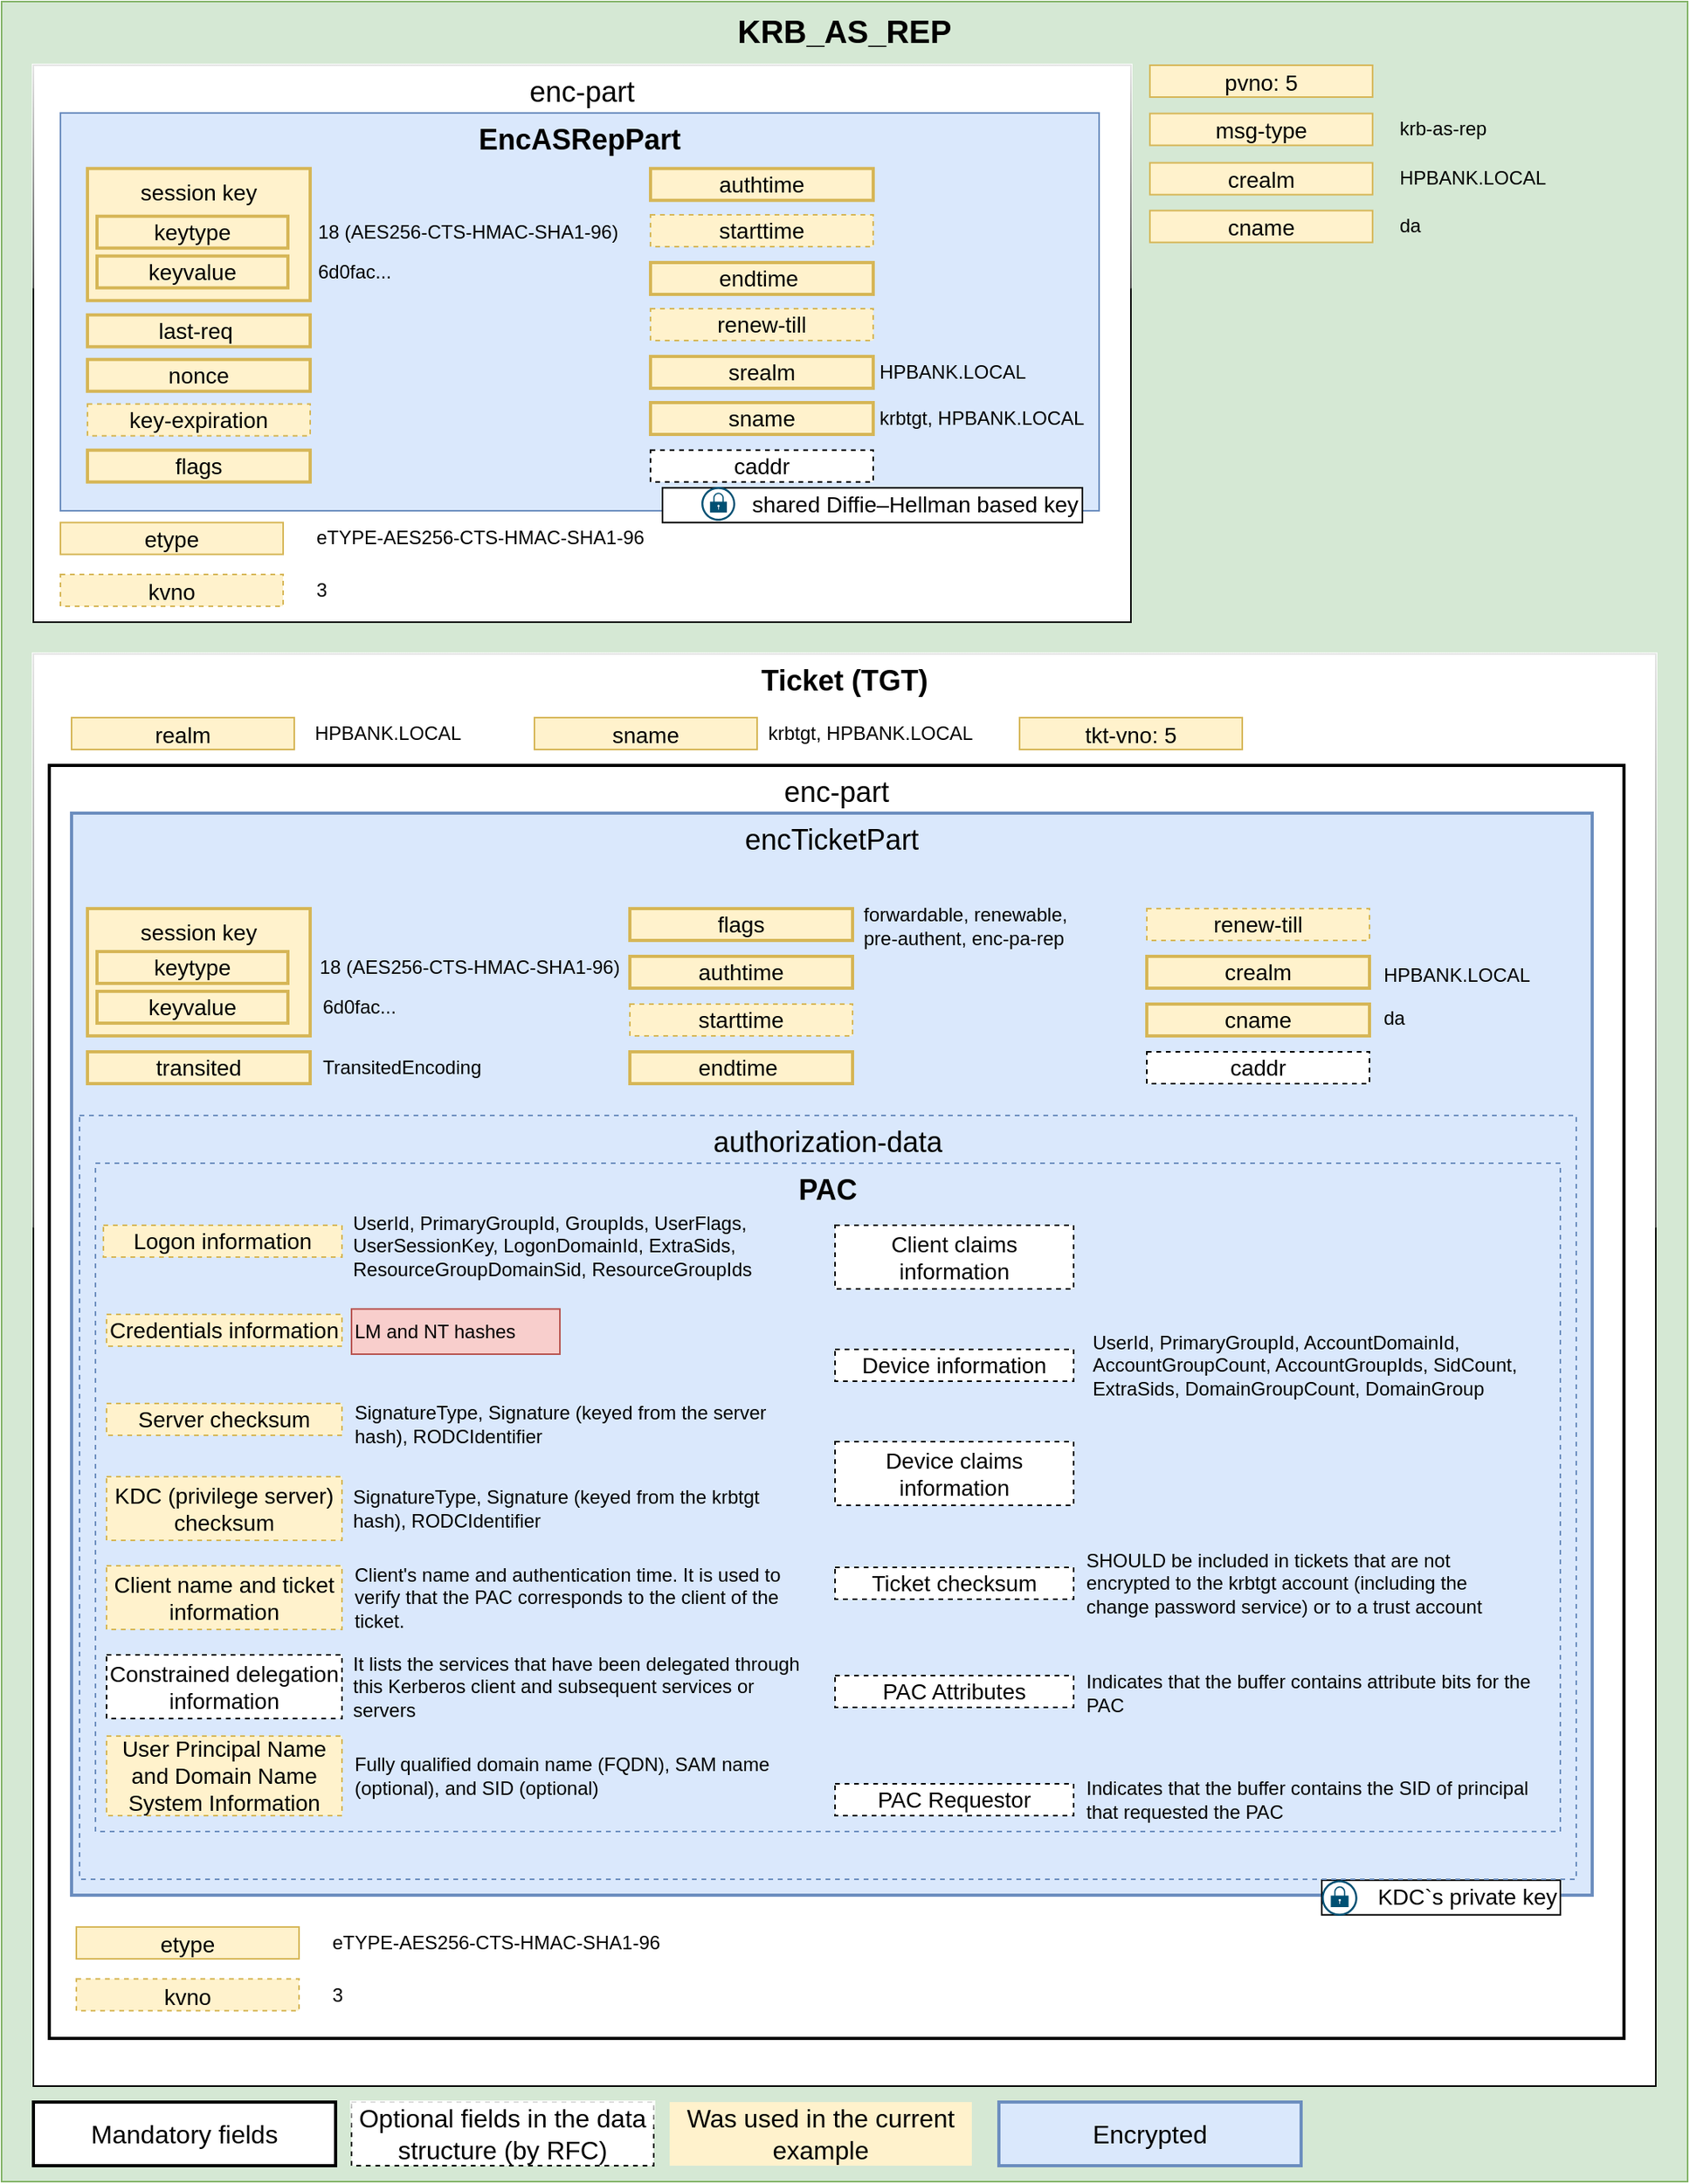 <mxfile version="20.8.16" type="device"><diagram id="N02soGrRtOyZanOMdubN" name="Страница 1"><mxGraphModel dx="589" dy="818" grid="1" gridSize="10" guides="1" tooltips="1" connect="1" arrows="1" fold="1" page="1" pageScale="1" pageWidth="827" pageHeight="1169" math="0" shadow="0"><root><mxCell id="0"/><mxCell id="1" parent="0"/><mxCell id="UJhH1GYRB9HhaGVN5orc-39" value="df" style="rounded=0;whiteSpace=wrap;html=1;glass=1;labelBackgroundColor=none;strokeColor=default;strokeWidth=1;fontSize=18;fontColor=default;fillColor=default;" parent="1" vertex="1"><mxGeometry x="840" y="550" width="600" height="60" as="geometry"/></mxCell><mxCell id="UJhH1GYRB9HhaGVN5orc-40" value="&lt;b&gt;&lt;font style=&quot;font-size: 20px;&quot;&gt;KRB_AS_REP&lt;/font&gt;&lt;/b&gt;" style="rounded=0;whiteSpace=wrap;html=1;shadow=0;fontSize=14;fillColor=#d5e8d4;strokeColor=#82b366;verticalAlign=top;movable=1;resizable=1;rotatable=1;deletable=1;editable=1;connectable=1;" parent="1" vertex="1"><mxGeometry x="840" y="40" width="1060" height="1370" as="geometry"/></mxCell><mxCell id="UJhH1GYRB9HhaGVN5orc-41" value="&lt;b style=&quot;font-size: 18px;&quot;&gt;&lt;font style=&quot;font-size: 18px;&quot;&gt;Ticket (TGT)&lt;/font&gt;&lt;/b&gt;" style="rounded=0;whiteSpace=wrap;html=1;fontSize=18;verticalAlign=top;glass=1;" parent="1" vertex="1"><mxGeometry x="860" y="450" width="1020" height="900" as="geometry"/></mxCell><mxCell id="UJhH1GYRB9HhaGVN5orc-42" value="&lt;span style=&quot;color: rgb(0, 0, 0); font-family: Helvetica; font-size: 14px; font-style: normal; font-variant-ligatures: normal; font-variant-caps: normal; font-weight: 400; letter-spacing: normal; orphans: 2; text-indent: 0px; text-transform: none; widows: 2; word-spacing: 0px; -webkit-text-stroke-width: 0px; text-decoration-thickness: initial; text-decoration-style: initial; text-decoration-color: initial; float: none; display: inline !important;&quot;&gt;realm&lt;/span&gt;" style="text;whiteSpace=wrap;html=1;fontSize=16;align=center;verticalAlign=middle;strokeColor=#d6b656;fillColor=#fff2cc;labelBackgroundColor=none;" parent="1" vertex="1"><mxGeometry x="884" y="490" width="140" height="20" as="geometry"/></mxCell><mxCell id="UJhH1GYRB9HhaGVN5orc-43" value="&lt;span style=&quot;font-family: Helvetica; font-size: 14px; font-style: normal; font-variant-ligatures: normal; font-variant-caps: normal; font-weight: 400; letter-spacing: normal; orphans: 2; text-indent: 0px; text-transform: none; widows: 2; word-spacing: 0px; -webkit-text-stroke-width: 0px; text-decoration-thickness: initial; text-decoration-style: initial; text-decoration-color: initial; float: none; display: inline !important;&quot;&gt;sname&lt;/span&gt;" style="text;whiteSpace=wrap;html=1;fontSize=16;align=center;verticalAlign=middle;strokeColor=#d6b656;fillColor=#fff2cc;fontColor=default;labelBackgroundColor=none;" parent="1" vertex="1"><mxGeometry x="1175" y="490" width="140" height="20" as="geometry"/></mxCell><mxCell id="UJhH1GYRB9HhaGVN5orc-44" value="Mandatory fields" style="rounded=0;whiteSpace=wrap;html=1;strokeColor=default;fontSize=16;strokeWidth=2;" parent="1" vertex="1"><mxGeometry x="860" y="1360" width="190" height="40" as="geometry"/></mxCell><mxCell id="UJhH1GYRB9HhaGVN5orc-45" value="krbtgt, HPBANK.LOCAL" style="text;html=1;strokeColor=none;fillColor=none;align=left;verticalAlign=middle;whiteSpace=wrap;rounded=0;fontSize=12;" parent="1" vertex="1"><mxGeometry x="1320" y="490" width="160" height="20" as="geometry"/></mxCell><mxCell id="UJhH1GYRB9HhaGVN5orc-46" value="HPBANK.LOCAL" style="text;html=1;strokeColor=none;fillColor=none;align=left;verticalAlign=middle;whiteSpace=wrap;rounded=0;fontSize=12;" parent="1" vertex="1"><mxGeometry x="1035" y="490.002" width="140" height="20" as="geometry"/></mxCell><mxCell id="UJhH1GYRB9HhaGVN5orc-47" value="Optional fields in the data structure (by RFC)" style="rounded=0;whiteSpace=wrap;html=1;strokeColor=default;fontSize=16;strokeWidth=1;dashed=1;fontStyle=0;glass=1;" parent="1" vertex="1"><mxGeometry x="1060" y="1360" width="190" height="40" as="geometry"/></mxCell><mxCell id="UJhH1GYRB9HhaGVN5orc-48" value="Was used in the current example" style="rounded=0;whiteSpace=wrap;html=1;strokeColor=none;fontSize=16;strokeWidth=2;fillColor=#fff2cc;" parent="1" vertex="1"><mxGeometry x="1260" y="1360" width="190" height="40" as="geometry"/></mxCell><mxCell id="UJhH1GYRB9HhaGVN5orc-49" value="Encrypted" style="rounded=0;whiteSpace=wrap;html=1;strokeColor=#6c8ebf;fontSize=16;strokeWidth=2;fillColor=#dae8fc;" parent="1" vertex="1"><mxGeometry x="1467.01" y="1360" width="190" height="40" as="geometry"/></mxCell><mxCell id="UJhH1GYRB9HhaGVN5orc-50" value="enc-part" style="rounded=0;whiteSpace=wrap;html=1;glass=0;labelBackgroundColor=none;strokeColor=default;strokeWidth=2;fontSize=18;fontColor=default;fillColor=default;verticalAlign=top;shadow=0;" parent="1" vertex="1"><mxGeometry x="870" y="520" width="990" height="800" as="geometry"/></mxCell><mxCell id="UJhH1GYRB9HhaGVN5orc-102" value="&lt;span style=&quot;color: rgb(0, 0, 0); font-family: Helvetica; font-size: 14px; font-style: normal; font-variant-ligatures: normal; font-variant-caps: normal; font-weight: 400; letter-spacing: normal; orphans: 2; text-indent: 0px; text-transform: none; widows: 2; word-spacing: 0px; -webkit-text-stroke-width: 0px; text-decoration-thickness: initial; text-decoration-style: initial; text-decoration-color: initial; float: none; display: inline !important;&quot;&gt;etype&lt;/span&gt;" style="text;whiteSpace=wrap;html=1;fontSize=16;align=center;verticalAlign=middle;fillColor=#fff2cc;strokeColor=#d6b656;labelBackgroundColor=none;" parent="1" vertex="1"><mxGeometry x="887" y="1250" width="140" height="20" as="geometry"/></mxCell><mxCell id="UJhH1GYRB9HhaGVN5orc-103" value="&lt;span style=&quot;color: rgb(0, 0, 0); font-family: Helvetica; font-size: 14px; font-style: normal; font-variant-ligatures: normal; font-variant-caps: normal; font-weight: 400; letter-spacing: normal; orphans: 2; text-indent: 0px; text-transform: none; widows: 2; word-spacing: 0px; -webkit-text-stroke-width: 0px; text-decoration-thickness: initial; text-decoration-style: initial; text-decoration-color: initial; float: none; display: inline !important;&quot;&gt;kvno&lt;/span&gt;" style="text;whiteSpace=wrap;html=1;fontSize=16;align=center;verticalAlign=middle;fillColor=#fff2cc;strokeColor=#d6b656;labelBackgroundColor=none;dashed=1;" parent="1" vertex="1"><mxGeometry x="887" y="1282.64" width="140" height="20" as="geometry"/></mxCell><mxCell id="UJhH1GYRB9HhaGVN5orc-104" value="3" style="text;html=1;strokeColor=none;fillColor=none;align=left;verticalAlign=middle;whiteSpace=wrap;rounded=0;fontSize=12;" parent="1" vertex="1"><mxGeometry x="1045.66" y="1282.64" width="24.34" height="20" as="geometry"/></mxCell><mxCell id="UJhH1GYRB9HhaGVN5orc-105" value="eTYPE-AES256-CTS-HMAC-SHA1-96" style="text;html=1;strokeColor=none;fillColor=none;align=left;verticalAlign=middle;whiteSpace=wrap;rounded=0;fontSize=12;" parent="1" vertex="1"><mxGeometry x="1045.66" y="1250" width="214.34" height="20" as="geometry"/></mxCell><mxCell id="UJhH1GYRB9HhaGVN5orc-107" value="enc-part" style="rounded=0;whiteSpace=wrap;html=1;glass=1;labelBackgroundColor=none;strokeColor=default;strokeWidth=1;fontSize=18;fontColor=default;fillColor=default;verticalAlign=top;horizontal=1;" parent="1" vertex="1"><mxGeometry x="860" y="80" width="690" height="350" as="geometry"/></mxCell><mxCell id="UJhH1GYRB9HhaGVN5orc-115" value="EncASRepPart" style="rounded=0;whiteSpace=wrap;html=1;fontSize=18;verticalAlign=top;fontStyle=1;fillColor=#dae8fc;strokeColor=#6c8ebf;" parent="1" vertex="1"><mxGeometry x="877" y="110" width="653" height="250" as="geometry"/></mxCell><mxCell id="UJhH1GYRB9HhaGVN5orc-116" value="session key" style="rounded=0;whiteSpace=wrap;html=1;fontSize=14;strokeWidth=2;fillColor=#fff2cc;strokeColor=#d6b656;verticalAlign=top;" parent="1" vertex="1"><mxGeometry x="894" y="144.89" width="140" height="83" as="geometry"/></mxCell><mxCell id="UJhH1GYRB9HhaGVN5orc-117" value="&lt;font style=&quot;font-size: 14px;&quot;&gt;last-req&amp;nbsp;&lt;/font&gt;" style="rounded=0;whiteSpace=wrap;html=1;fontSize=14;strokeWidth=2;fillColor=#fff2cc;strokeColor=#d6b656;" parent="1" vertex="1"><mxGeometry x="894.001" y="236.89" width="140" height="20.0" as="geometry"/></mxCell><mxCell id="UJhH1GYRB9HhaGVN5orc-118" value="&lt;font style=&quot;font-size: 14px;&quot;&gt;nonce&lt;/font&gt;" style="rounded=0;whiteSpace=wrap;html=1;fontSize=14;strokeWidth=2;fillColor=#fff2cc;strokeColor=#d6b656;" parent="1" vertex="1"><mxGeometry x="894.001" y="264.89" width="140" height="20.0" as="geometry"/></mxCell><mxCell id="UJhH1GYRB9HhaGVN5orc-119" value="&lt;font style=&quot;font-size: 14px;&quot;&gt;key-expiration&lt;/font&gt;" style="rounded=0;whiteSpace=wrap;html=1;fontSize=14;dashed=1;fillColor=#fff2cc;strokeColor=#d6b656;" parent="1" vertex="1"><mxGeometry x="894.001" y="292.89" width="140" height="20.0" as="geometry"/></mxCell><mxCell id="UJhH1GYRB9HhaGVN5orc-120" value="&lt;font style=&quot;font-size: 14px;&quot;&gt;flags&lt;/font&gt;" style="rounded=0;whiteSpace=wrap;html=1;fontSize=14;strokeWidth=2;fillColor=#fff2cc;strokeColor=#d6b656;" parent="1" vertex="1"><mxGeometry x="894.001" y="321.89" width="140" height="20.0" as="geometry"/></mxCell><mxCell id="UJhH1GYRB9HhaGVN5orc-121" value="&lt;font style=&quot;font-size: 14px;&quot;&gt;authtime&lt;/font&gt;" style="rounded=0;whiteSpace=wrap;html=1;fontSize=14;strokeWidth=2;fillColor=#fff2cc;strokeColor=#d6b656;" parent="1" vertex="1"><mxGeometry x="1247.981" y="144.89" width="140" height="20.0" as="geometry"/></mxCell><mxCell id="UJhH1GYRB9HhaGVN5orc-122" value="&lt;font style=&quot;font-size: 14px;&quot;&gt;starttime&lt;/font&gt;" style="rounded=0;whiteSpace=wrap;html=1;fontSize=14;dashed=1;fillColor=#fff2cc;strokeColor=#d6b656;" parent="1" vertex="1"><mxGeometry x="1247.976" y="174" width="140" height="20.0" as="geometry"/></mxCell><mxCell id="UJhH1GYRB9HhaGVN5orc-123" value="&lt;font style=&quot;font-size: 14px;&quot;&gt;endtime&amp;nbsp;&lt;/font&gt;" style="rounded=0;whiteSpace=wrap;html=1;fontSize=14;strokeWidth=2;fillColor=#fff2cc;strokeColor=#d6b656;" parent="1" vertex="1"><mxGeometry x="1247.98" y="204" width="140" height="20" as="geometry"/></mxCell><mxCell id="UJhH1GYRB9HhaGVN5orc-124" value="&lt;font style=&quot;font-size: 14px;&quot;&gt;renew-till&lt;/font&gt;" style="rounded=0;whiteSpace=wrap;html=1;fontSize=14;strokeWidth=1;dashed=1;fillColor=#fff2cc;strokeColor=#d6b656;" parent="1" vertex="1"><mxGeometry x="1247.976" y="233" width="140" height="20.0" as="geometry"/></mxCell><mxCell id="UJhH1GYRB9HhaGVN5orc-125" value="&lt;font style=&quot;font-size: 14px;&quot;&gt;srealm&lt;/font&gt;" style="rounded=0;whiteSpace=wrap;html=1;fontSize=14;strokeWidth=2;fillColor=#fff2cc;strokeColor=#d6b656;" parent="1" vertex="1"><mxGeometry x="1247.976" y="263" width="140" height="20.0" as="geometry"/></mxCell><mxCell id="UJhH1GYRB9HhaGVN5orc-126" value="&lt;font style=&quot;font-size: 14px;&quot;&gt;sname&lt;/font&gt;" style="rounded=0;whiteSpace=wrap;html=1;fontSize=14;strokeWidth=2;fillColor=#fff2cc;strokeColor=#d6b656;" parent="1" vertex="1"><mxGeometry x="1247.976" y="292" width="140" height="20.0" as="geometry"/></mxCell><mxCell id="UJhH1GYRB9HhaGVN5orc-127" value="&lt;font style=&quot;font-size: 14px;&quot;&gt;caddr&lt;/font&gt;" style="rounded=0;whiteSpace=wrap;html=1;fontSize=14;dashed=1;" parent="1" vertex="1"><mxGeometry x="1247.976" y="321.89" width="140" height="20.0" as="geometry"/></mxCell><mxCell id="UJhH1GYRB9HhaGVN5orc-128" value="18 (AES256-CTS-HMAC-SHA1-96)" style="text;html=1;strokeColor=none;fillColor=none;align=left;verticalAlign=middle;whiteSpace=wrap;rounded=0;fontSize=12;" parent="1" vertex="1"><mxGeometry x="1036.75" y="174.89" width="193.25" height="20" as="geometry"/></mxCell><mxCell id="UJhH1GYRB9HhaGVN5orc-135" value="HPBANK.LOCAL" style="text;html=1;strokeColor=none;fillColor=none;align=left;verticalAlign=middle;whiteSpace=wrap;rounded=0;fontSize=12;" parent="1" vertex="1"><mxGeometry x="1390.488" y="263" width="133.011" height="20.0" as="geometry"/></mxCell><mxCell id="UJhH1GYRB9HhaGVN5orc-136" value="" style="group;" parent="1" vertex="1" connectable="0"><mxGeometry x="1405.499" y="344.997" width="114.01" height="22.366" as="geometry"/></mxCell><mxCell id="UJhH1GYRB9HhaGVN5orc-137" value="shared&amp;nbsp;Diffie–Hellman based key" style="rounded=0;whiteSpace=wrap;html=1;shadow=0;fontSize=14;align=right;" parent="UJhH1GYRB9HhaGVN5orc-136" vertex="1"><mxGeometry x="-150" y="0.6" width="264.01" height="21.76" as="geometry"/></mxCell><mxCell id="UJhH1GYRB9HhaGVN5orc-139" value="krbtgt, HPBANK.LOCAL" style="text;html=1;strokeColor=none;fillColor=none;align=left;verticalAlign=middle;whiteSpace=wrap;rounded=0;fontSize=12;" parent="1" vertex="1"><mxGeometry x="1390.49" y="292" width="152.51" height="20" as="geometry"/></mxCell><mxCell id="UJhH1GYRB9HhaGVN5orc-142" value="&lt;span style=&quot;color: rgb(0, 0, 0); font-family: Helvetica; font-size: 14px; font-style: normal; font-variant-ligatures: normal; font-variant-caps: normal; font-weight: 400; letter-spacing: normal; orphans: 2; text-indent: 0px; text-transform: none; widows: 2; word-spacing: 0px; -webkit-text-stroke-width: 0px; text-decoration-thickness: initial; text-decoration-style: initial; text-decoration-color: initial; float: none; display: inline !important;&quot;&gt;etype&lt;/span&gt;" style="text;whiteSpace=wrap;html=1;fontSize=16;align=center;verticalAlign=middle;fillColor=#fff2cc;strokeColor=#d6b656;labelBackgroundColor=none;" parent="1" vertex="1"><mxGeometry x="877" y="367.36" width="140" height="20" as="geometry"/></mxCell><mxCell id="UJhH1GYRB9HhaGVN5orc-143" value="&lt;span style=&quot;color: rgb(0, 0, 0); font-family: Helvetica; font-size: 14px; font-style: normal; font-variant-ligatures: normal; font-variant-caps: normal; font-weight: 400; letter-spacing: normal; orphans: 2; text-indent: 0px; text-transform: none; widows: 2; word-spacing: 0px; -webkit-text-stroke-width: 0px; text-decoration-thickness: initial; text-decoration-style: initial; text-decoration-color: initial; float: none; display: inline !important;&quot;&gt;kvno&lt;/span&gt;" style="text;whiteSpace=wrap;html=1;fontSize=16;align=center;verticalAlign=middle;fillColor=#fff2cc;strokeColor=#d6b656;labelBackgroundColor=none;dashed=1;" parent="1" vertex="1"><mxGeometry x="877" y="400" width="140" height="20" as="geometry"/></mxCell><mxCell id="UJhH1GYRB9HhaGVN5orc-144" value="3" style="text;html=1;strokeColor=none;fillColor=none;align=left;verticalAlign=middle;whiteSpace=wrap;rounded=0;fontSize=12;" parent="1" vertex="1"><mxGeometry x="1035.663" y="400.0" width="133.011" height="20.0" as="geometry"/></mxCell><mxCell id="UJhH1GYRB9HhaGVN5orc-145" value="eTYPE-AES256-CTS-HMAC-SHA1-96" style="text;html=1;strokeColor=none;fillColor=none;align=left;verticalAlign=middle;whiteSpace=wrap;rounded=0;fontSize=12;" parent="1" vertex="1"><mxGeometry x="1035.66" y="367.36" width="214.34" height="20" as="geometry"/></mxCell><mxCell id="UJhH1GYRB9HhaGVN5orc-152" value="&lt;span style=&quot;color: rgb(0, 0, 0); font-family: Helvetica; font-size: 14px; font-style: normal; font-variant-ligatures: normal; font-variant-caps: normal; font-weight: 400; letter-spacing: normal; orphans: 2; text-indent: 0px; text-transform: none; widows: 2; word-spacing: 0px; -webkit-text-stroke-width: 0px; text-decoration-thickness: initial; text-decoration-style: initial; text-decoration-color: initial; float: none; display: inline !important;&quot;&gt;crealm&lt;/span&gt;" style="text;whiteSpace=wrap;html=1;fontSize=16;align=center;verticalAlign=middle;fillColor=#fff2cc;strokeColor=#d6b656;labelBackgroundColor=none;" parent="1" vertex="1"><mxGeometry x="1561.93" y="141.32" width="140" height="20" as="geometry"/></mxCell><mxCell id="UJhH1GYRB9HhaGVN5orc-153" value="&lt;span style=&quot;color: rgb(0, 0, 0); font-family: Helvetica; font-size: 14px; font-style: normal; font-variant-ligatures: normal; font-variant-caps: normal; font-weight: 400; letter-spacing: normal; orphans: 2; text-indent: 0px; text-transform: none; widows: 2; word-spacing: 0px; -webkit-text-stroke-width: 0px; text-decoration-thickness: initial; text-decoration-style: initial; text-decoration-color: initial; float: none; display: inline !important;&quot;&gt;pvno: 5&lt;/span&gt;" style="text;whiteSpace=wrap;html=1;fontSize=16;align=center;verticalAlign=middle;fillColor=#fff2cc;strokeColor=#d6b656;labelBackgroundColor=none;" parent="1" vertex="1"><mxGeometry x="1561.93" y="80" width="140" height="20" as="geometry"/></mxCell><mxCell id="UJhH1GYRB9HhaGVN5orc-154" value="&lt;span style=&quot;color: rgb(0, 0, 0); font-family: Helvetica; font-size: 14px; font-style: normal; font-variant-ligatures: normal; font-variant-caps: normal; font-weight: 400; letter-spacing: normal; orphans: 2; text-indent: 0px; text-transform: none; widows: 2; word-spacing: 0px; -webkit-text-stroke-width: 0px; text-decoration-thickness: initial; text-decoration-style: initial; text-decoration-color: initial; float: none; display: inline !important;&quot;&gt;msg-type&lt;/span&gt;" style="text;whiteSpace=wrap;html=1;fontSize=16;align=center;verticalAlign=middle;fillColor=#fff2cc;strokeColor=#d6b656;labelBackgroundColor=none;" parent="1" vertex="1"><mxGeometry x="1561.93" y="110.32" width="140" height="20" as="geometry"/></mxCell><mxCell id="UJhH1GYRB9HhaGVN5orc-155" value="&lt;span style=&quot;color: rgb(0, 0, 0); font-family: Helvetica; font-size: 14px; font-style: normal; font-variant-ligatures: normal; font-variant-caps: normal; font-weight: 400; letter-spacing: normal; orphans: 2; text-indent: 0px; text-transform: none; widows: 2; word-spacing: 0px; -webkit-text-stroke-width: 0px; text-decoration-thickness: initial; text-decoration-style: initial; text-decoration-color: initial; float: none; display: inline !important;&quot;&gt;cname&lt;/span&gt;" style="text;whiteSpace=wrap;html=1;fontSize=16;align=center;verticalAlign=middle;fillColor=#fff2cc;strokeColor=#d6b656;labelBackgroundColor=none;" parent="1" vertex="1"><mxGeometry x="1561.93" y="171.32" width="140" height="20" as="geometry"/></mxCell><mxCell id="UJhH1GYRB9HhaGVN5orc-156" value="krb-as-rep" style="text;html=1;strokeColor=none;fillColor=none;align=left;verticalAlign=middle;whiteSpace=wrap;rounded=0;fontSize=12;" parent="1" vertex="1"><mxGeometry x="1717.42" y="110.32" width="73.01" height="20" as="geometry"/></mxCell><mxCell id="UJhH1GYRB9HhaGVN5orc-157" value="HPBANK.LOCAL" style="text;html=1;strokeColor=none;fillColor=none;align=left;verticalAlign=middle;whiteSpace=wrap;rounded=0;fontSize=12;" parent="1" vertex="1"><mxGeometry x="1717.42" y="141.32" width="83.01" height="20" as="geometry"/></mxCell><mxCell id="UJhH1GYRB9HhaGVN5orc-158" value="da" style="text;html=1;strokeColor=none;fillColor=none;align=left;verticalAlign=middle;whiteSpace=wrap;rounded=0;fontSize=12;" parent="1" vertex="1"><mxGeometry x="1717.42" y="171.32" width="43.01" height="20" as="geometry"/></mxCell><mxCell id="UJhH1GYRB9HhaGVN5orc-161" value="&lt;span style=&quot;font-family: Helvetica; font-size: 14px; font-style: normal; font-variant-ligatures: normal; font-variant-caps: normal; font-weight: 400; letter-spacing: normal; orphans: 2; text-indent: 0px; text-transform: none; widows: 2; word-spacing: 0px; -webkit-text-stroke-width: 0px; text-decoration-thickness: initial; text-decoration-style: initial; text-decoration-color: initial; float: none; display: inline !important;&quot;&gt;tkt-vno: 5&lt;/span&gt;" style="text;whiteSpace=wrap;html=1;fontSize=16;align=center;verticalAlign=middle;strokeColor=#d6b656;fillColor=#fff2cc;fontColor=default;labelBackgroundColor=none;" parent="1" vertex="1"><mxGeometry x="1480" y="490" width="140" height="20" as="geometry"/></mxCell><mxCell id="UJhH1GYRB9HhaGVN5orc-52" value="encTicketPart" style="rounded=0;whiteSpace=wrap;html=1;strokeWidth=2;fontSize=18;movable=1;resizable=1;rotatable=1;deletable=1;editable=1;connectable=1;fillColor=#dae8fc;strokeColor=#6c8ebf;verticalAlign=top;" parent="1" vertex="1"><mxGeometry x="884" y="550" width="956" height="680" as="geometry"/></mxCell><mxCell id="UJhH1GYRB9HhaGVN5orc-54" value="&lt;font style=&quot;font-size: 14px;&quot;&gt;crealm&lt;/font&gt;" style="rounded=0;whiteSpace=wrap;html=1;fontSize=14;strokeWidth=2;fillColor=#fff2cc;strokeColor=#d6b656;" parent="1" vertex="1"><mxGeometry x="1560" y="640.01" width="140" height="20" as="geometry"/></mxCell><mxCell id="UJhH1GYRB9HhaGVN5orc-55" value="&lt;font style=&quot;font-size: 14px;&quot;&gt;cname&lt;/font&gt;" style="rounded=0;whiteSpace=wrap;html=1;fontSize=14;strokeWidth=2;fillColor=#fff2cc;strokeColor=#d6b656;" parent="1" vertex="1"><mxGeometry x="1560" y="670.01" width="140" height="20" as="geometry"/></mxCell><mxCell id="UJhH1GYRB9HhaGVN5orc-56" value="&lt;font style=&quot;font-size: 14px;&quot;&gt;transited&lt;/font&gt;" style="rounded=0;whiteSpace=wrap;html=1;fontSize=14;strokeWidth=2;fillColor=#fff2cc;strokeColor=#d6b656;" parent="1" vertex="1"><mxGeometry x="894" y="699.98" width="140" height="20" as="geometry"/></mxCell><mxCell id="UJhH1GYRB9HhaGVN5orc-57" value="&lt;font style=&quot;font-size: 14px;&quot;&gt;flags&lt;/font&gt;" style="rounded=0;whiteSpace=wrap;html=1;fontSize=14;strokeWidth=2;fillColor=#fff2cc;strokeColor=#d6b656;" parent="1" vertex="1"><mxGeometry x="1235" y="609.99" width="140" height="20" as="geometry"/></mxCell><mxCell id="UJhH1GYRB9HhaGVN5orc-58" value="&lt;font style=&quot;font-size: 14px;&quot;&gt;authtime&lt;/font&gt;" style="rounded=0;whiteSpace=wrap;html=1;fontSize=14;strokeWidth=2;fillColor=#fff2cc;strokeColor=#d6b656;" parent="1" vertex="1"><mxGeometry x="1235" y="640" width="140" height="20" as="geometry"/></mxCell><mxCell id="UJhH1GYRB9HhaGVN5orc-59" value="&lt;font style=&quot;font-size: 14px;&quot;&gt;starttime&lt;/font&gt;" style="rounded=0;whiteSpace=wrap;html=1;fontSize=14;dashed=1;fillColor=#fff2cc;strokeColor=#d6b656;" parent="1" vertex="1"><mxGeometry x="1235" y="670" width="140" height="20" as="geometry"/></mxCell><mxCell id="UJhH1GYRB9HhaGVN5orc-60" value="&lt;font style=&quot;font-size: 14px;&quot;&gt;endtime&amp;nbsp;&lt;/font&gt;" style="rounded=0;whiteSpace=wrap;html=1;fontSize=14;strokeWidth=2;fillColor=#fff2cc;strokeColor=#d6b656;" parent="1" vertex="1"><mxGeometry x="1235" y="699.992" width="140" height="20" as="geometry"/></mxCell><mxCell id="UJhH1GYRB9HhaGVN5orc-61" value="&lt;font style=&quot;font-size: 14px;&quot;&gt;renew-till&lt;/font&gt;" style="rounded=0;whiteSpace=wrap;html=1;fontSize=14;strokeWidth=1;dashed=1;fillColor=#fff2cc;strokeColor=#d6b656;" parent="1" vertex="1"><mxGeometry x="1560" y="609.99" width="140" height="20" as="geometry"/></mxCell><mxCell id="UJhH1GYRB9HhaGVN5orc-62" value="&lt;font style=&quot;font-size: 14px;&quot;&gt;caddr&lt;/font&gt;" style="rounded=0;whiteSpace=wrap;html=1;fontSize=14;dashed=1;" parent="1" vertex="1"><mxGeometry x="1560" y="700.011" width="140" height="20" as="geometry"/></mxCell><mxCell id="UJhH1GYRB9HhaGVN5orc-64" value="HPBANK.LOCAL" style="text;html=1;strokeColor=none;fillColor=none;align=left;verticalAlign=middle;whiteSpace=wrap;rounded=0;fontSize=12;" parent="1" vertex="1"><mxGeometry x="1707" y="642.0" width="104.5" height="20" as="geometry"/></mxCell><mxCell id="UJhH1GYRB9HhaGVN5orc-65" value="forwardable, renewable, pre-authent, enc-pa-rep" style="text;html=1;strokeColor=none;fillColor=none;align=left;verticalAlign=middle;whiteSpace=wrap;rounded=0;fontSize=12;" parent="1" vertex="1"><mxGeometry x="1380" y="599.57" width="140" height="42.42" as="geometry"/></mxCell><mxCell id="UJhH1GYRB9HhaGVN5orc-66" value="TransitedEncoding" style="text;html=1;strokeColor=none;fillColor=none;align=left;verticalAlign=middle;whiteSpace=wrap;rounded=0;fontSize=12;" parent="1" vertex="1"><mxGeometry x="1040" y="699.996" width="140" height="20" as="geometry"/></mxCell><mxCell id="UJhH1GYRB9HhaGVN5orc-67" value="da" style="text;html=1;strokeColor=none;fillColor=none;align=left;verticalAlign=middle;whiteSpace=wrap;rounded=0;fontSize=12;" parent="1" vertex="1"><mxGeometry x="1707" y="668.8" width="44.5" height="20" as="geometry"/></mxCell><mxCell id="UJhH1GYRB9HhaGVN5orc-68" value="" style="group" parent="1" vertex="1" connectable="0"><mxGeometry x="1700" y="1219.997" width="120" height="22.363" as="geometry"/></mxCell><mxCell id="UJhH1GYRB9HhaGVN5orc-69" value="KDC`s private key" style="rounded=0;whiteSpace=wrap;html=1;shadow=0;fontSize=14;align=right;" parent="UJhH1GYRB9HhaGVN5orc-68" vertex="1"><mxGeometry x="-30" y="0.6" width="150" height="21.76" as="geometry"/></mxCell><mxCell id="UJhH1GYRB9HhaGVN5orc-71" value="&lt;font style=&quot;font-size: 18px;&quot;&gt;authorization-data&lt;/font&gt;" style="rounded=0;whiteSpace=wrap;html=1;strokeColor=#6c8ebf;dashed=1;fillColor=#dae8fc;verticalAlign=top;" parent="1" vertex="1"><mxGeometry x="889" y="740" width="941" height="480" as="geometry"/></mxCell><mxCell id="UJhH1GYRB9HhaGVN5orc-72" value="&lt;font style=&quot;font-size: 18px;&quot;&gt;&lt;b&gt;PAC&lt;/b&gt;&lt;/font&gt;" style="rounded=0;whiteSpace=wrap;html=1;dashed=1;strokeColor=#6c8ebf;fillColor=#dae8fc;verticalAlign=top;" parent="1" vertex="1"><mxGeometry x="899" y="770" width="921" height="420" as="geometry"/></mxCell><mxCell id="UJhH1GYRB9HhaGVN5orc-73" value="&lt;font style=&quot;font-size: 14px;&quot;&gt;Logon information&lt;/font&gt;" style="rounded=0;whiteSpace=wrap;html=1;fontSize=14;strokeWidth=1;dashed=1;labelBackgroundColor=none;fillColor=#fff2cc;strokeColor=#d6b656;" parent="1" vertex="1"><mxGeometry x="904" y="809.0" width="150" height="20" as="geometry"/></mxCell><mxCell id="UJhH1GYRB9HhaGVN5orc-74" value="UserId, PrimaryGroupId, GroupIds, UserFlags, UserSessionKey, LogonDomainId, ExtraSids, ResourceGroupDomainSid, ResourceGroupIds" style="text;whiteSpace=wrap;html=1;" parent="1" vertex="1"><mxGeometry x="1059" y="794" width="265" height="50" as="geometry"/></mxCell><mxCell id="UJhH1GYRB9HhaGVN5orc-75" value="&lt;font style=&quot;font-size: 14px;&quot;&gt;Credentials information&lt;/font&gt;" style="rounded=0;whiteSpace=wrap;html=1;fontSize=14;strokeWidth=1;dashed=1;fillColor=#fff2cc;strokeColor=#d6b656;" parent="1" vertex="1"><mxGeometry x="906" y="865" width="148" height="20" as="geometry"/></mxCell><mxCell id="UJhH1GYRB9HhaGVN5orc-76" value="LM and NT hashes" style="text;whiteSpace=wrap;html=1;verticalAlign=middle;labelBackgroundColor=none;fillColor=#f8cecc;strokeColor=#b85450;" parent="1" vertex="1"><mxGeometry x="1060" y="861.63" width="131" height="28.37" as="geometry"/></mxCell><mxCell id="UJhH1GYRB9HhaGVN5orc-77" value="&lt;font style=&quot;font-size: 14px;&quot;&gt;Server checksum&lt;/font&gt;" style="rounded=0;whiteSpace=wrap;html=1;fontSize=14;strokeWidth=1;dashed=1;fillColor=#fff2cc;strokeColor=#d6b656;" parent="1" vertex="1"><mxGeometry x="906" y="921" width="148" height="20" as="geometry"/></mxCell><mxCell id="UJhH1GYRB9HhaGVN5orc-78" value="&lt;p data-pm-slice=&quot;1 1 [&amp;quot;table&amp;quot;,{},&amp;quot;tr&amp;quot;,{},&amp;quot;td&amp;quot;,{&amp;quot;colspan&amp;quot;:1,&amp;quot;rowspan&amp;quot;:1,&amp;quot;alignment&amp;quot;:&amp;quot;&amp;quot;}]&quot;&gt;SignatureType, Signature (keyed from the server hash), RODCIdentifier&lt;/p&gt;" style="text;whiteSpace=wrap;html=1;align=left;verticalAlign=middle;" parent="1" vertex="1"><mxGeometry x="1060" y="918" width="270" height="32" as="geometry"/></mxCell><mxCell id="UJhH1GYRB9HhaGVN5orc-79" value="&lt;font style=&quot;font-size: 14px;&quot;&gt;KDC (privilege server) checksum&lt;/font&gt;" style="rounded=0;whiteSpace=wrap;html=1;fontSize=14;strokeWidth=1;dashed=1;fillColor=#fff2cc;strokeColor=#d6b656;" parent="1" vertex="1"><mxGeometry x="906" y="967" width="148" height="40" as="geometry"/></mxCell><mxCell id="UJhH1GYRB9HhaGVN5orc-80" value="&lt;font style=&quot;font-size: 14px;&quot;&gt;Client name and ticket information&lt;/font&gt;" style="rounded=0;whiteSpace=wrap;html=1;fontSize=14;strokeWidth=1;dashed=1;fillColor=#fff2cc;strokeColor=#d6b656;" parent="1" vertex="1"><mxGeometry x="906" y="1023" width="148" height="40" as="geometry"/></mxCell><mxCell id="UJhH1GYRB9HhaGVN5orc-81" value="&lt;p data-pm-slice=&quot;1 1 [&amp;quot;table&amp;quot;,{},&amp;quot;tr&amp;quot;,{},&amp;quot;td&amp;quot;,{&amp;quot;colspan&amp;quot;:1,&amp;quot;rowspan&amp;quot;:1,&amp;quot;alignment&amp;quot;:&amp;quot;&amp;quot;}]&quot;&gt;SignatureType, Signature (keyed from the krbtgt hash), RODCIdentifier&lt;/p&gt;" style="text;whiteSpace=wrap;html=1;align=left;verticalAlign=middle;" parent="1" vertex="1"><mxGeometry x="1059" y="968" width="284" height="38" as="geometry"/></mxCell><mxCell id="UJhH1GYRB9HhaGVN5orc-82" value="&lt;font style=&quot;font-size: 14px;&quot;&gt;Constrained delegation information&lt;/font&gt;" style="rounded=0;whiteSpace=wrap;html=1;fontSize=14;strokeWidth=1;dashed=1;" parent="1" vertex="1"><mxGeometry x="906" y="1079" width="148" height="40" as="geometry"/></mxCell><mxCell id="UJhH1GYRB9HhaGVN5orc-83" value="&lt;font style=&quot;font-size: 14px;&quot;&gt;User Principal Name and Domain Name System Information&lt;/font&gt;" style="rounded=0;whiteSpace=wrap;html=1;fontSize=14;strokeWidth=1;dashed=1;fillColor=#fff2cc;strokeColor=#d6b656;" parent="1" vertex="1"><mxGeometry x="906" y="1130" width="148" height="50" as="geometry"/></mxCell><mxCell id="UJhH1GYRB9HhaGVN5orc-85" value="&lt;p data-pm-slice=&quot;1 1 [&amp;quot;table&amp;quot;,{},&amp;quot;tr&amp;quot;,{},&amp;quot;td&amp;quot;,{&amp;quot;colspan&amp;quot;:1,&amp;quot;rowspan&amp;quot;:1,&amp;quot;alignment&amp;quot;:&amp;quot;&amp;quot;}]&quot;&gt;Fully qualified domain name (FQDN), SAM name (optional), and SID (optional)&lt;/p&gt;" style="text;whiteSpace=wrap;html=1;align=left;verticalAlign=middle;" parent="1" vertex="1"><mxGeometry x="1060" y="1145" width="284" height="20" as="geometry"/></mxCell><mxCell id="UJhH1GYRB9HhaGVN5orc-86" value="&lt;font style=&quot;font-size: 14px;&quot;&gt;Client claims information&lt;/font&gt;" style="rounded=0;whiteSpace=wrap;html=1;fontSize=14;strokeWidth=1;dashed=1;" parent="1" vertex="1"><mxGeometry x="1364" y="809" width="150" height="40" as="geometry"/></mxCell><mxCell id="UJhH1GYRB9HhaGVN5orc-87" value="&lt;font style=&quot;font-size: 14px;&quot;&gt;Device information&lt;/font&gt;" style="rounded=0;whiteSpace=wrap;html=1;fontSize=14;strokeWidth=1;dashed=1;" parent="1" vertex="1"><mxGeometry x="1364" y="887" width="150" height="20" as="geometry"/></mxCell><mxCell id="UJhH1GYRB9HhaGVN5orc-88" value="&lt;p data-pm-slice=&quot;1 1 [&amp;quot;table&amp;quot;,{},&amp;quot;tr&amp;quot;,{},&amp;quot;td&amp;quot;,{&amp;quot;colspan&amp;quot;:1,&amp;quot;rowspan&amp;quot;:1,&amp;quot;alignment&amp;quot;:&amp;quot;&amp;quot;}]&quot;&gt;UserId, PrimaryGroupId, AccountDomainId, AccountGroupCount, AccountGroupIds, SidCount, ExtraSids, DomainGroupCount, DomainGroup&lt;/p&gt;" style="text;whiteSpace=wrap;html=1;align=left;verticalAlign=middle;" parent="1" vertex="1"><mxGeometry x="1523.5" y="867" width="284" height="60" as="geometry"/></mxCell><mxCell id="UJhH1GYRB9HhaGVN5orc-89" value="Device claims information" style="rounded=0;whiteSpace=wrap;html=1;fontSize=14;strokeWidth=1;dashed=1;" parent="1" vertex="1"><mxGeometry x="1364" y="945" width="150" height="40" as="geometry"/></mxCell><mxCell id="UJhH1GYRB9HhaGVN5orc-90" value="&lt;font style=&quot;font-size: 14px;&quot;&gt;Ticket checksum&lt;/font&gt;" style="rounded=0;whiteSpace=wrap;html=1;fontSize=14;strokeWidth=1;dashed=1;" parent="1" vertex="1"><mxGeometry x="1364" y="1024" width="150" height="20" as="geometry"/></mxCell><mxCell id="UJhH1GYRB9HhaGVN5orc-91" value="&lt;p data-pm-slice=&quot;1 1 [&amp;quot;table&amp;quot;,{},&amp;quot;tr&amp;quot;,{},&amp;quot;td&amp;quot;,{&amp;quot;colspan&amp;quot;:1,&amp;quot;rowspan&amp;quot;:1,&amp;quot;alignment&amp;quot;:&amp;quot;&amp;quot;}]&quot;&gt;SHOULD be included in tickets that are not encrypted to the krbtgt account (including the change password service) or to a trust account&lt;/p&gt;" style="text;whiteSpace=wrap;html=1;align=left;verticalAlign=middle;" parent="1" vertex="1"><mxGeometry x="1519.51" y="1006" width="284" height="56" as="geometry"/></mxCell><mxCell id="UJhH1GYRB9HhaGVN5orc-92" value="&lt;font style=&quot;font-size: 14px;&quot;&gt;PAC Attributes&lt;/font&gt;" style="rounded=0;whiteSpace=wrap;html=1;fontSize=14;strokeWidth=1;dashed=1;" parent="1" vertex="1"><mxGeometry x="1364" y="1092" width="150" height="20" as="geometry"/></mxCell><mxCell id="UJhH1GYRB9HhaGVN5orc-93" value="&lt;font style=&quot;font-size: 14px;&quot;&gt;PAC Requestor&lt;/font&gt;" style="rounded=0;whiteSpace=wrap;html=1;fontSize=14;strokeWidth=1;dashed=1;" parent="1" vertex="1"><mxGeometry x="1364" y="1160" width="150" height="20" as="geometry"/></mxCell><mxCell id="UJhH1GYRB9HhaGVN5orc-94" value="&lt;p data-pm-slice=&quot;1 1 [&amp;quot;table&amp;quot;,{},&amp;quot;tr&amp;quot;,{},&amp;quot;td&amp;quot;,{&amp;quot;colspan&amp;quot;:1,&amp;quot;rowspan&amp;quot;:1,&amp;quot;alignment&amp;quot;:&amp;quot;&amp;quot;}]&quot;&gt;Indicates that the buffer contains the SID of principal that requested the PAC&lt;/p&gt;" style="text;whiteSpace=wrap;html=1;align=left;verticalAlign=middle;" parent="1" vertex="1"><mxGeometry x="1519.51" y="1155" width="284" height="30" as="geometry"/></mxCell><mxCell id="UJhH1GYRB9HhaGVN5orc-95" value="&lt;p data-pm-slice=&quot;1 1 [&amp;quot;table&amp;quot;,{},&amp;quot;tr&amp;quot;,{},&amp;quot;td&amp;quot;,{&amp;quot;colspan&amp;quot;:1,&amp;quot;rowspan&amp;quot;:1,&amp;quot;alignment&amp;quot;:&amp;quot;&amp;quot;}]&quot;&gt;Indicates that the buffer contains attribute bits for the PAC&lt;/p&gt;" style="text;whiteSpace=wrap;html=1;align=left;verticalAlign=middle;" parent="1" vertex="1"><mxGeometry x="1519.51" y="1087" width="284" height="32" as="geometry"/></mxCell><mxCell id="UJhH1GYRB9HhaGVN5orc-96" value="&lt;p data-pm-slice=&quot;1 1 [&amp;quot;table&amp;quot;,{},&amp;quot;tr&amp;quot;,{},&amp;quot;td&amp;quot;,{&amp;quot;colspan&amp;quot;:1,&amp;quot;rowspan&amp;quot;:1,&amp;quot;alignment&amp;quot;:&amp;quot;&amp;quot;}]&quot;&gt;Client's name and authentication time. It is used to verify that the PAC corresponds to the client of the ticket.&lt;/p&gt;" style="text;whiteSpace=wrap;html=1;align=left;verticalAlign=middle;" parent="1" vertex="1"><mxGeometry x="1060" y="1016" width="284" height="54" as="geometry"/></mxCell><mxCell id="UJhH1GYRB9HhaGVN5orc-97" value="&lt;p data-pm-slice=&quot;1 1 [&amp;quot;table&amp;quot;,{},&amp;quot;tr&amp;quot;,{},&amp;quot;td&amp;quot;,{&amp;quot;colspan&amp;quot;:1,&amp;quot;rowspan&amp;quot;:1,&amp;quot;alignment&amp;quot;:&amp;quot;&amp;quot;}]&quot;&gt;It lists the services that have been delegated through this Kerberos client and subsequent services or servers&lt;/p&gt;" style="text;whiteSpace=wrap;html=1;align=left;verticalAlign=middle;" parent="1" vertex="1"><mxGeometry x="1059" y="1072" width="284" height="54" as="geometry"/></mxCell><mxCell id="pRJIBmdSBlUKKfQuekmD-1" value="&lt;font style=&quot;font-size: 14px;&quot;&gt;keytype&lt;/font&gt;" style="rounded=0;whiteSpace=wrap;html=1;fontSize=14;strokeWidth=2;fillColor=#fff2cc;strokeColor=#d6b656;" parent="1" vertex="1"><mxGeometry x="900" y="174.89" width="120" height="20" as="geometry"/></mxCell><mxCell id="pRJIBmdSBlUKKfQuekmD-2" value="&lt;font style=&quot;font-size: 14px;&quot;&gt;keyvalue&lt;/font&gt;" style="rounded=0;whiteSpace=wrap;html=1;fontSize=14;strokeWidth=2;fillColor=#fff2cc;strokeColor=#d6b656;" parent="1" vertex="1"><mxGeometry x="900" y="199.89" width="120" height="20" as="geometry"/></mxCell><mxCell id="pRJIBmdSBlUKKfQuekmD-3" value="6d0fac..." style="text;html=1;strokeColor=none;fillColor=none;align=left;verticalAlign=middle;whiteSpace=wrap;rounded=0;fontSize=12;" parent="1" vertex="1"><mxGeometry x="1036.753" y="199.89" width="133.011" height="20.0" as="geometry"/></mxCell><mxCell id="pRJIBmdSBlUKKfQuekmD-5" value="session key" style="rounded=0;whiteSpace=wrap;html=1;fontSize=14;strokeWidth=2;fillColor=#fff2cc;strokeColor=#d6b656;verticalAlign=top;fontStyle=0" parent="1" vertex="1"><mxGeometry x="894" y="609.99" width="140" height="79.99" as="geometry"/></mxCell><mxCell id="pRJIBmdSBlUKKfQuekmD-6" value="&lt;font style=&quot;font-size: 14px;&quot;&gt;keytype&lt;/font&gt;" style="rounded=0;whiteSpace=wrap;html=1;fontSize=14;strokeWidth=2;fillColor=#fff2cc;strokeColor=#d6b656;" parent="1" vertex="1"><mxGeometry x="900" y="636.98" width="120" height="20" as="geometry"/></mxCell><mxCell id="pRJIBmdSBlUKKfQuekmD-7" value="&lt;font style=&quot;font-size: 14px;&quot;&gt;keyvalue&lt;/font&gt;" style="rounded=0;whiteSpace=wrap;html=1;fontSize=14;strokeWidth=2;fillColor=#fff2cc;strokeColor=#d6b656;" parent="1" vertex="1"><mxGeometry x="900" y="661.98" width="120" height="20" as="geometry"/></mxCell><mxCell id="pRJIBmdSBlUKKfQuekmD-9" value="18 (AES256-CTS-HMAC-SHA1-96)" style="text;html=1;strokeColor=none;fillColor=none;align=left;verticalAlign=middle;whiteSpace=wrap;rounded=0;fontSize=12;" parent="1" vertex="1"><mxGeometry x="1038.41" y="636.98" width="200" height="20" as="geometry"/></mxCell><mxCell id="pRJIBmdSBlUKKfQuekmD-10" value="6d0fac..." style="text;html=1;strokeColor=none;fillColor=none;align=left;verticalAlign=middle;whiteSpace=wrap;rounded=0;fontSize=12;" parent="1" vertex="1"><mxGeometry x="1040.003" y="661.98" width="133.011" height="20.0" as="geometry"/></mxCell><mxCell id="UJhH1GYRB9HhaGVN5orc-70" value="" style="sketch=0;points=[[0.5,0,0],[1,0.5,0],[0.5,1,0],[0,0.5,0],[0.145,0.145,0],[0.856,0.145,0],[0.855,0.856,0],[0.145,0.855,0]];verticalLabelPosition=bottom;html=1;verticalAlign=top;aspect=fixed;align=center;pointerEvents=1;shape=mxgraph.cisco19.lock;fillColor=#005073;strokeColor=none;gradientColor=none;shadow=0;fontSize=14;" parent="1" vertex="1"><mxGeometry x="1670" y="1220.597" width="22.362" height="22.362" as="geometry"/></mxCell><mxCell id="UJhH1GYRB9HhaGVN5orc-138" value="" style="sketch=0;points=[[0.5,0,0],[1,0.5,0],[0.5,1,0],[0,0.5,0],[0.145,0.145,0],[0.856,0.145,0],[0.855,0.856,0],[0.145,0.855,0]];verticalLabelPosition=bottom;html=1;verticalAlign=top;aspect=fixed;align=center;pointerEvents=1;shape=mxgraph.cisco19.lock;fillColor=#005073;strokeColor=none;gradientColor=none;shadow=0;fontSize=14;" parent="1" vertex="1"><mxGeometry x="1279.997" y="344.997" width="21.246" height="21.246" as="geometry"/></mxCell></root></mxGraphModel></diagram></mxfile>